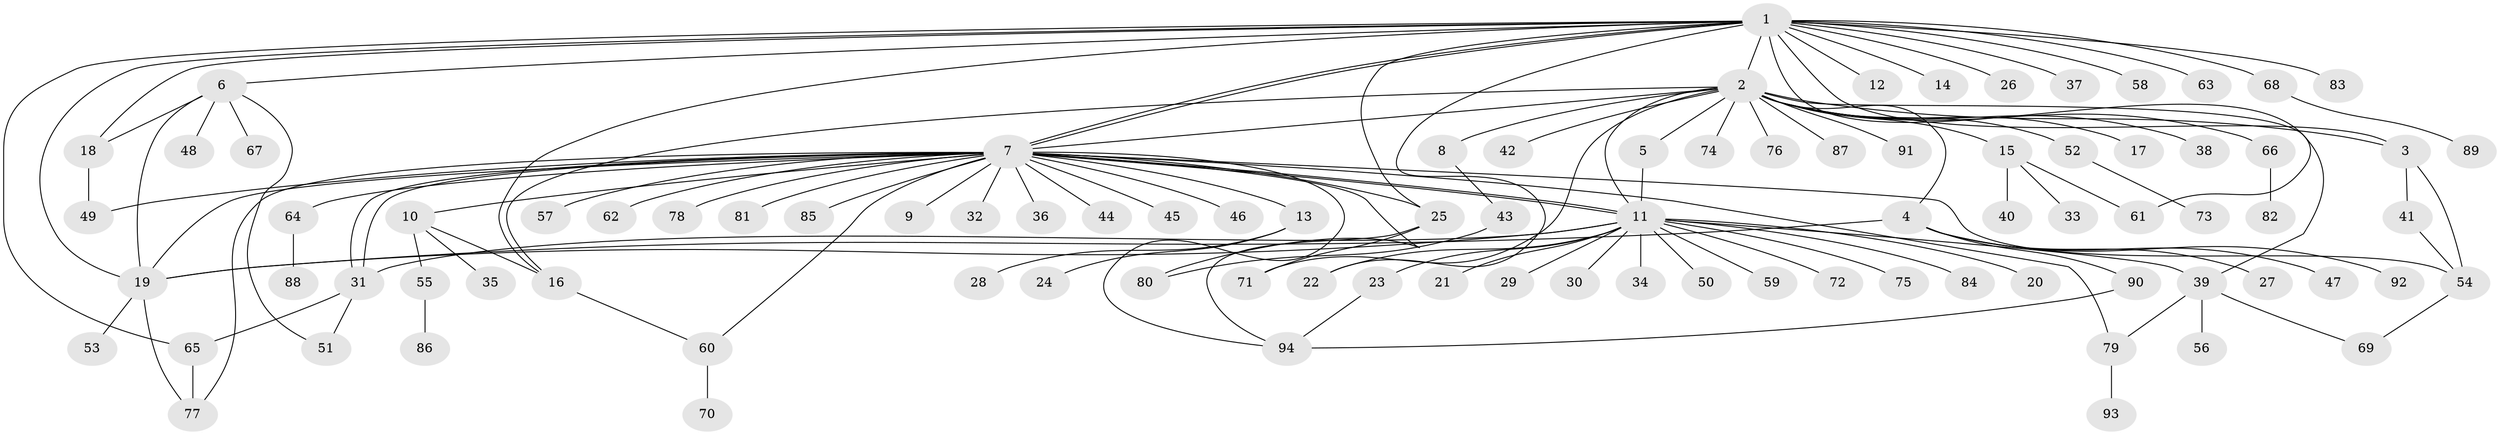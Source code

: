 // Generated by graph-tools (version 1.1) at 2025/35/03/09/25 02:35:40]
// undirected, 94 vertices, 127 edges
graph export_dot {
graph [start="1"]
  node [color=gray90,style=filled];
  1;
  2;
  3;
  4;
  5;
  6;
  7;
  8;
  9;
  10;
  11;
  12;
  13;
  14;
  15;
  16;
  17;
  18;
  19;
  20;
  21;
  22;
  23;
  24;
  25;
  26;
  27;
  28;
  29;
  30;
  31;
  32;
  33;
  34;
  35;
  36;
  37;
  38;
  39;
  40;
  41;
  42;
  43;
  44;
  45;
  46;
  47;
  48;
  49;
  50;
  51;
  52;
  53;
  54;
  55;
  56;
  57;
  58;
  59;
  60;
  61;
  62;
  63;
  64;
  65;
  66;
  67;
  68;
  69;
  70;
  71;
  72;
  73;
  74;
  75;
  76;
  77;
  78;
  79;
  80;
  81;
  82;
  83;
  84;
  85;
  86;
  87;
  88;
  89;
  90;
  91;
  92;
  93;
  94;
  1 -- 2;
  1 -- 3;
  1 -- 6;
  1 -- 7;
  1 -- 7;
  1 -- 12;
  1 -- 14;
  1 -- 16;
  1 -- 18;
  1 -- 19;
  1 -- 22;
  1 -- 25;
  1 -- 26;
  1 -- 37;
  1 -- 58;
  1 -- 61;
  1 -- 63;
  1 -- 65;
  1 -- 68;
  1 -- 83;
  2 -- 3;
  2 -- 4;
  2 -- 5;
  2 -- 7;
  2 -- 8;
  2 -- 11;
  2 -- 15;
  2 -- 16;
  2 -- 17;
  2 -- 38;
  2 -- 39;
  2 -- 42;
  2 -- 52;
  2 -- 66;
  2 -- 71;
  2 -- 74;
  2 -- 76;
  2 -- 87;
  2 -- 91;
  3 -- 41;
  3 -- 54;
  4 -- 19;
  4 -- 27;
  4 -- 47;
  4 -- 90;
  4 -- 92;
  5 -- 11;
  6 -- 18;
  6 -- 19;
  6 -- 48;
  6 -- 51;
  6 -- 67;
  7 -- 9;
  7 -- 10;
  7 -- 11;
  7 -- 11;
  7 -- 13;
  7 -- 19;
  7 -- 25;
  7 -- 31;
  7 -- 31;
  7 -- 32;
  7 -- 36;
  7 -- 44;
  7 -- 45;
  7 -- 46;
  7 -- 49;
  7 -- 54;
  7 -- 57;
  7 -- 60;
  7 -- 62;
  7 -- 64;
  7 -- 77;
  7 -- 78;
  7 -- 79;
  7 -- 80;
  7 -- 81;
  7 -- 85;
  7 -- 94;
  8 -- 43;
  10 -- 16;
  10 -- 35;
  10 -- 55;
  11 -- 19;
  11 -- 20;
  11 -- 21;
  11 -- 22;
  11 -- 23;
  11 -- 29;
  11 -- 30;
  11 -- 31;
  11 -- 34;
  11 -- 39;
  11 -- 50;
  11 -- 59;
  11 -- 72;
  11 -- 75;
  11 -- 84;
  13 -- 24;
  13 -- 28;
  15 -- 33;
  15 -- 40;
  15 -- 61;
  16 -- 60;
  18 -- 49;
  19 -- 53;
  19 -- 77;
  23 -- 94;
  25 -- 71;
  25 -- 94;
  31 -- 51;
  31 -- 65;
  39 -- 56;
  39 -- 69;
  39 -- 79;
  41 -- 54;
  43 -- 80;
  52 -- 73;
  54 -- 69;
  55 -- 86;
  60 -- 70;
  64 -- 88;
  65 -- 77;
  66 -- 82;
  68 -- 89;
  79 -- 93;
  90 -- 94;
}
